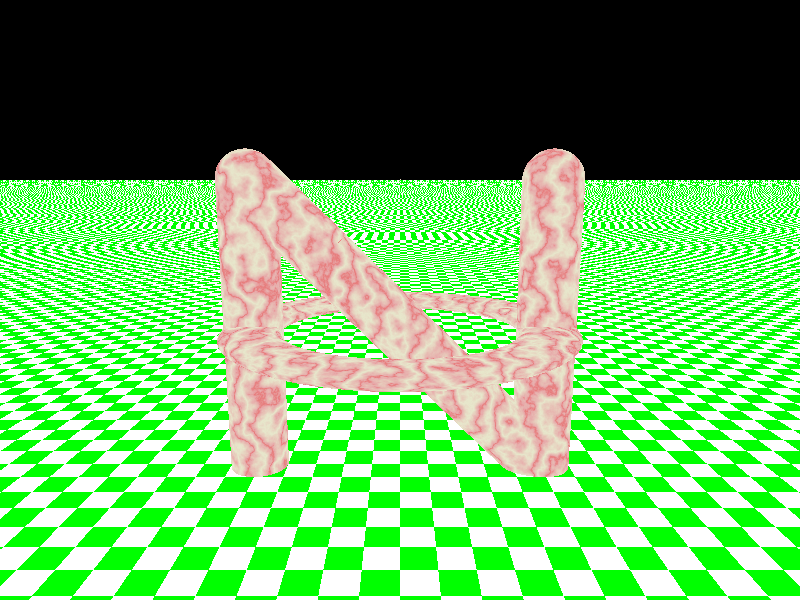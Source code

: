 #include "colors.inc"
#include "textures.inc"
camera {
    location <0,5,-20>
    look_at <0,1,0>
}

light_source {
    <10,100, -100>
    color White
}

#declare Checker_Plane = plane {
    <0,1,0>, //normal vector of the plane
    0
    pigment {
        checker color Green, color White
    }
}

#declare Hex_Prism = prism {
    linear_sweep //No tapering along y-axis
    linear_spline // the vertices specified in the list below are to be joined
   //using a linear spline 
    0, //sweep from y=0 (prisms sweeps along y-axis)
    1, //sweep to y=1
    7, // The number of vertices making up the prism shape
    //Now the list of vertices
    <3,5>, <-3,5>, <-5,0>, <-3,-5>, <3,-5>, <5,0>,<3,5>
    // Note that first and last vertex are the same to close the shape.
    pigment {Yellow}
    
}

#declare V_Prism = prism{
    linear_sweep
    cubic_spline
    0,
    1,
    18,
    <3,-5>,<3,5>, <-5,0>,<3,-5>,<3,5>, <-5,0>,
     <2,-4>,<2,4>, <-4,0>,<2,-4>,<2,4>, <-4,0>,
     <1,-3>,<1,3>, <-3,0>, <1,-3>,<1,3>, <-3,0>
     pigment {Cyan}

}
#declare My_Sphere = sphere_sweep{
    linear_spline
    4,
    <-5,-5,0>,1
    <-5,5,0>, 1
    <5,-5,0>, 1
    <5,5,0>, 1
}


object {Checker_Plane translate <0,-5,0>}
object {My_Sphere texture {Red_Marble}}
object {torus {5,1 texture {Red_Marble} scale <1,.3,1>} }
